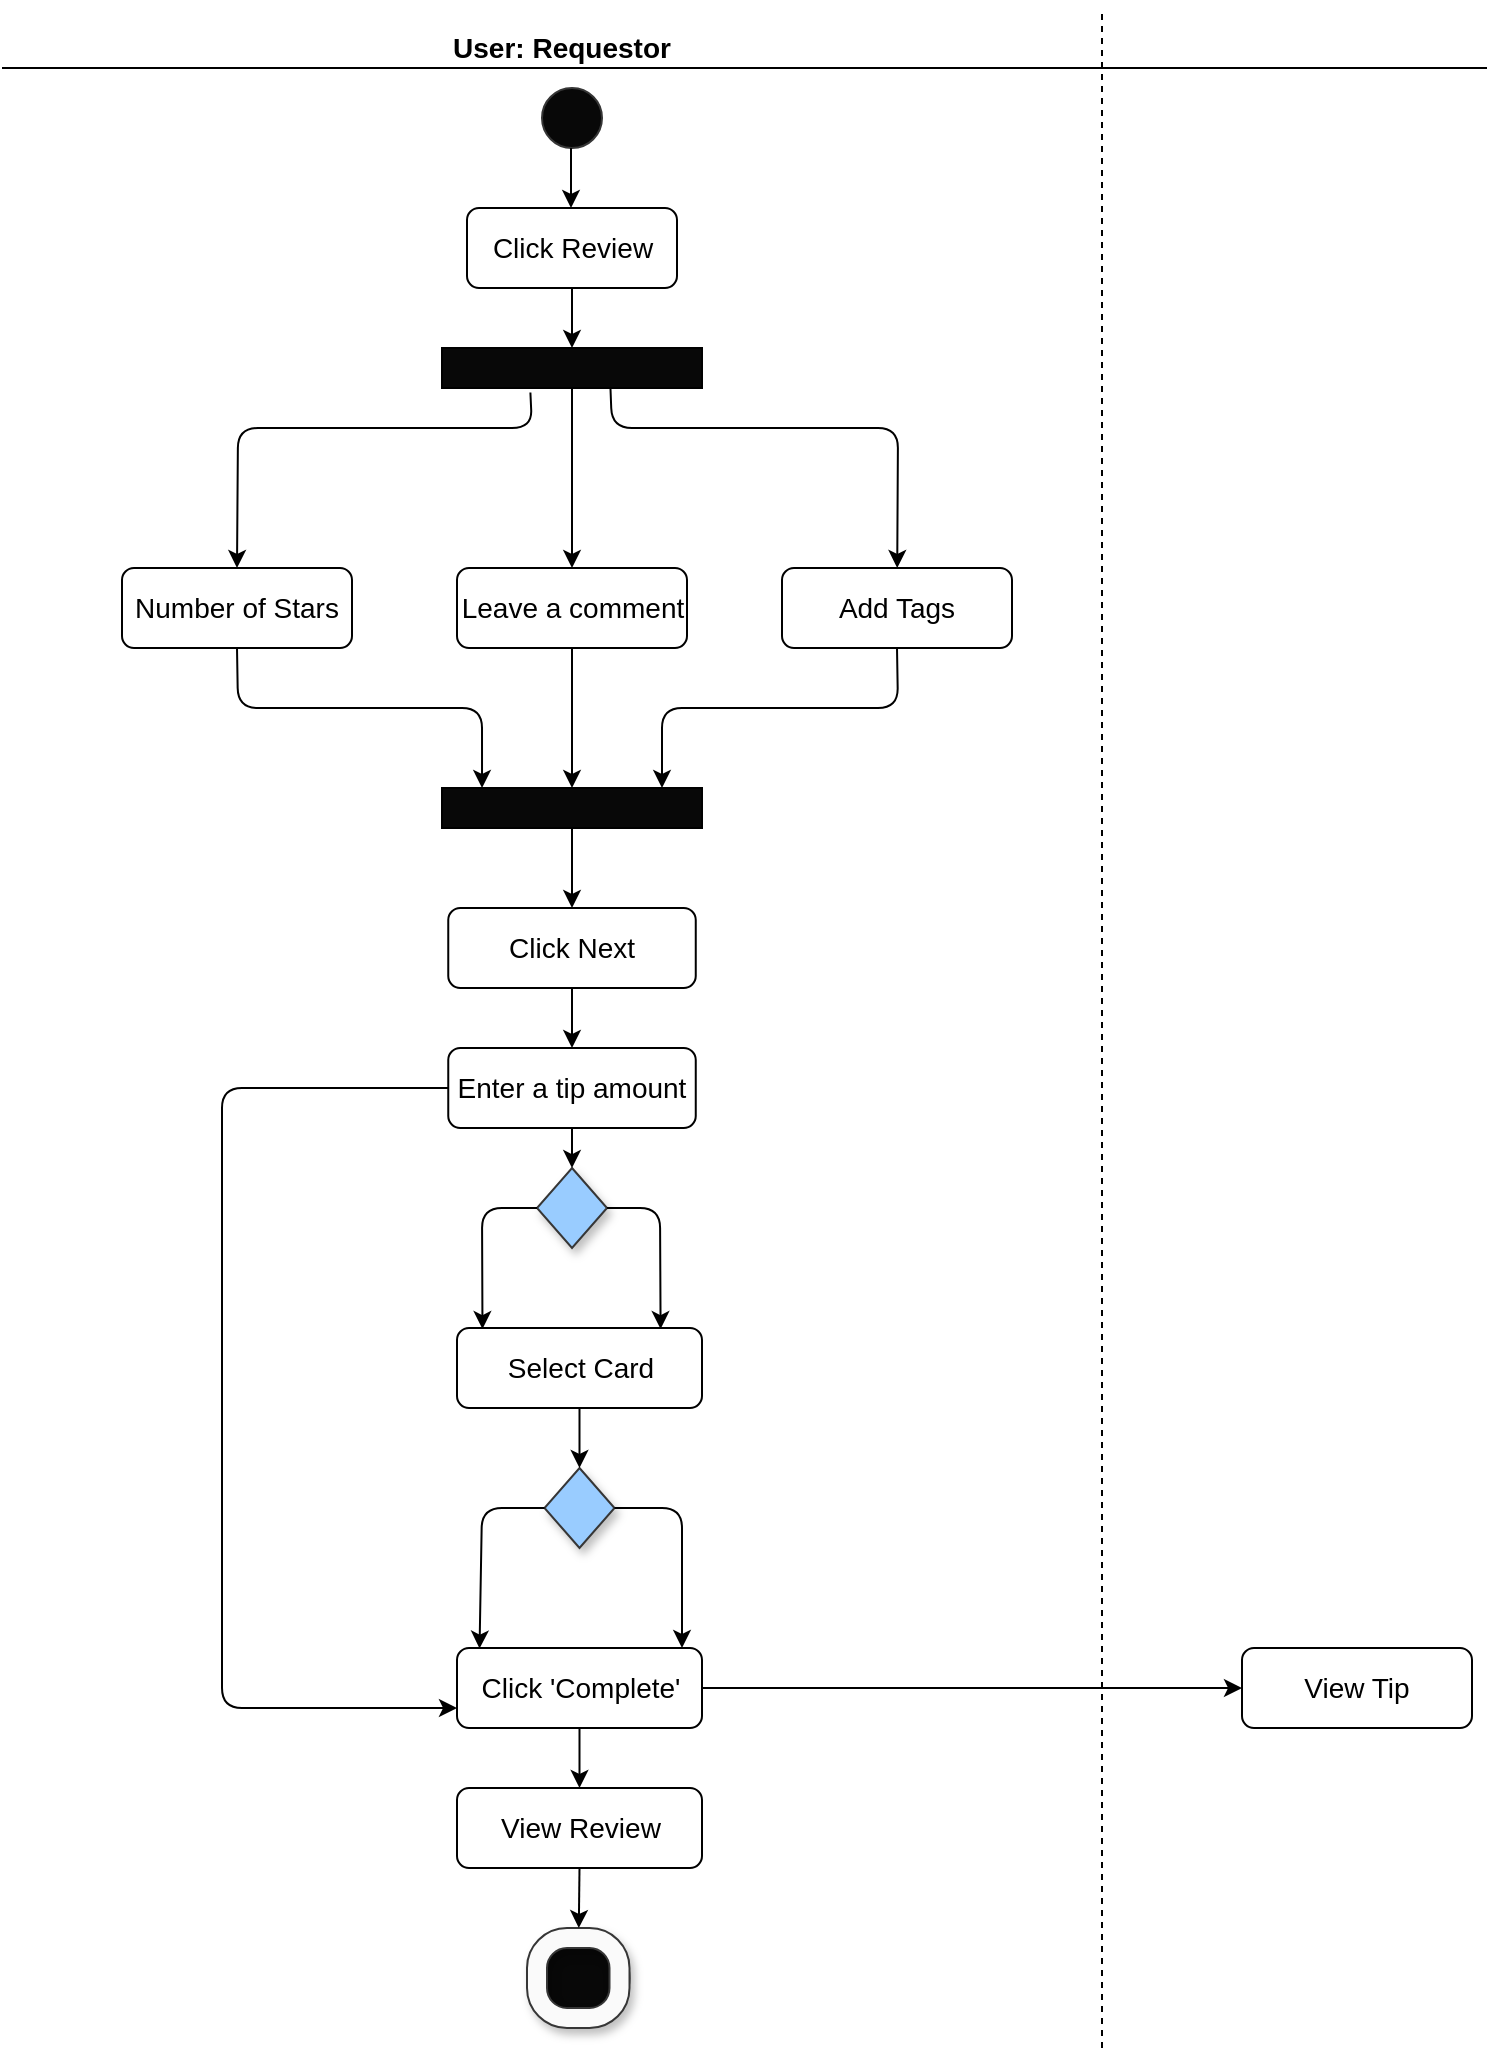 <mxfile version="14.4.9" type="github">
  <diagram id="Ub9wG58I_EDubNPOHQyv" name="Page-1">
    <mxGraphModel dx="2131" dy="854" grid="1" gridSize="10" guides="1" tooltips="1" connect="1" arrows="1" fold="1" page="1" pageScale="1" pageWidth="850" pageHeight="1100" math="0" shadow="0">
      <root>
        <mxCell id="0" />
        <mxCell id="1" parent="0" />
        <mxCell id="TrRocwraU-rzcqvqFi1y-1" value="" style="ellipse;whiteSpace=wrap;html=1;aspect=fixed;strokeColor=#363636;shadow=0;fillColor=#080808;" vertex="1" parent="1">
          <mxGeometry x="320" y="50" width="30" height="30" as="geometry" />
        </mxCell>
        <mxCell id="TrRocwraU-rzcqvqFi1y-2" value="&lt;font style=&quot;font-size: 14px&quot;&gt;Click Review&lt;/font&gt;" style="rounded=1;whiteSpace=wrap;html=1;" vertex="1" parent="1">
          <mxGeometry x="282.5" y="110" width="105" height="40" as="geometry" />
        </mxCell>
        <mxCell id="TrRocwraU-rzcqvqFi1y-4" value="" style="endArrow=classic;html=1;exitX=0.5;exitY=1;exitDx=0;exitDy=0;entryX=0.5;entryY=0;entryDx=0;entryDy=0;" edge="1" parent="1">
          <mxGeometry width="50" height="50" relative="1" as="geometry">
            <mxPoint x="334.5" y="80" as="sourcePoint" />
            <mxPoint x="334.5" y="110" as="targetPoint" />
          </mxGeometry>
        </mxCell>
        <mxCell id="TrRocwraU-rzcqvqFi1y-5" value="" style="endArrow=classic;html=1;entryX=0.5;entryY=0;entryDx=0;entryDy=0;" edge="1" parent="1" target="TrRocwraU-rzcqvqFi1y-6">
          <mxGeometry width="50" height="50" relative="1" as="geometry">
            <mxPoint x="335" y="150" as="sourcePoint" />
            <mxPoint x="334.5" y="190" as="targetPoint" />
            <Array as="points">
              <mxPoint x="335" y="180" />
            </Array>
          </mxGeometry>
        </mxCell>
        <mxCell id="TrRocwraU-rzcqvqFi1y-6" value="" style="rounded=0;whiteSpace=wrap;html=1;fillColor=#080808;" vertex="1" parent="1">
          <mxGeometry x="270" y="180" width="130" height="20" as="geometry" />
        </mxCell>
        <mxCell id="TrRocwraU-rzcqvqFi1y-7" value="&lt;font style=&quot;font-size: 14px&quot;&gt;Number of Stars&lt;/font&gt;" style="rounded=1;whiteSpace=wrap;html=1;" vertex="1" parent="1">
          <mxGeometry x="110" y="290" width="115" height="40" as="geometry" />
        </mxCell>
        <mxCell id="TrRocwraU-rzcqvqFi1y-8" value="&lt;font style=&quot;font-size: 14px&quot;&gt;Leave a comment&lt;/font&gt;" style="rounded=1;whiteSpace=wrap;html=1;" vertex="1" parent="1">
          <mxGeometry x="277.5" y="290" width="115" height="40" as="geometry" />
        </mxCell>
        <mxCell id="TrRocwraU-rzcqvqFi1y-9" value="&lt;font style=&quot;font-size: 14px&quot;&gt;Add Tags&lt;/font&gt;" style="rounded=1;whiteSpace=wrap;html=1;" vertex="1" parent="1">
          <mxGeometry x="440" y="290" width="115" height="40" as="geometry" />
        </mxCell>
        <mxCell id="TrRocwraU-rzcqvqFi1y-10" value="" style="rounded=0;whiteSpace=wrap;html=1;fillColor=#080808;" vertex="1" parent="1">
          <mxGeometry x="270" y="400" width="130" height="20" as="geometry" />
        </mxCell>
        <mxCell id="TrRocwraU-rzcqvqFi1y-11" value="&lt;font style=&quot;font-size: 14px&quot;&gt;Click Next&lt;/font&gt;" style="rounded=1;whiteSpace=wrap;html=1;" vertex="1" parent="1">
          <mxGeometry x="273.13" y="460" width="123.75" height="40" as="geometry" />
        </mxCell>
        <mxCell id="TrRocwraU-rzcqvqFi1y-12" value="&lt;font style=&quot;font-size: 14px&quot;&gt;Enter a tip amount&lt;/font&gt;" style="rounded=1;whiteSpace=wrap;html=1;" vertex="1" parent="1">
          <mxGeometry x="273.13" y="530" width="123.75" height="40" as="geometry" />
        </mxCell>
        <mxCell id="TrRocwraU-rzcqvqFi1y-13" value="&lt;font style=&quot;font-size: 14px&quot;&gt;Select Card&lt;/font&gt;" style="rounded=1;whiteSpace=wrap;html=1;" vertex="1" parent="1">
          <mxGeometry x="277.5" y="670" width="122.5" height="40" as="geometry" />
        </mxCell>
        <mxCell id="TrRocwraU-rzcqvqFi1y-14" value="&lt;font style=&quot;font-size: 14px&quot;&gt;Click &#39;Complete&#39;&lt;/font&gt;" style="rounded=1;whiteSpace=wrap;html=1;" vertex="1" parent="1">
          <mxGeometry x="277.5" y="830" width="122.5" height="40" as="geometry" />
        </mxCell>
        <mxCell id="TrRocwraU-rzcqvqFi1y-15" value="" style="ellipse;whiteSpace=wrap;html=1;aspect=fixed;shadow=0;strokeColor=#363636;fillColor=#080808;" vertex="1" parent="1">
          <mxGeometry x="313.75" y="970" width="50" height="50" as="geometry" />
        </mxCell>
        <mxCell id="TrRocwraU-rzcqvqFi1y-16" value="" style="verticalLabelPosition=bottom;verticalAlign=top;html=1;shape=mxgraph.basic.rounded_frame;dx=10;shadow=1;strokeColor=#363636;fillColor=#FAFAFA;" vertex="1" parent="1">
          <mxGeometry x="312.5" y="970" width="51.25" height="50" as="geometry" />
        </mxCell>
        <mxCell id="TrRocwraU-rzcqvqFi1y-17" value="&lt;font style=&quot;font-size: 14px&quot;&gt;View Review&lt;/font&gt;" style="rounded=1;whiteSpace=wrap;html=1;" vertex="1" parent="1">
          <mxGeometry x="277.5" y="900" width="122.5" height="40" as="geometry" />
        </mxCell>
        <mxCell id="TrRocwraU-rzcqvqFi1y-18" value="&lt;font style=&quot;font-size: 14px&quot;&gt;View Tip&lt;/font&gt;" style="rounded=1;whiteSpace=wrap;html=1;" vertex="1" parent="1">
          <mxGeometry x="670" y="830" width="115" height="40" as="geometry" />
        </mxCell>
        <mxCell id="TrRocwraU-rzcqvqFi1y-20" value="" style="rhombus;whiteSpace=wrap;html=1;shadow=1;strokeColor=#363636;fillColor=#99CCFF;" vertex="1" parent="1">
          <mxGeometry x="317.51" y="590" width="35" height="40" as="geometry" />
        </mxCell>
        <mxCell id="TrRocwraU-rzcqvqFi1y-24" value="" style="rhombus;whiteSpace=wrap;html=1;shadow=1;strokeColor=#363636;fillColor=#99CCFF;" vertex="1" parent="1">
          <mxGeometry x="321.25" y="740" width="35" height="40" as="geometry" />
        </mxCell>
        <mxCell id="TrRocwraU-rzcqvqFi1y-27" value="" style="endArrow=classic;html=1;exitX=0.5;exitY=1;exitDx=0;exitDy=0;" edge="1" parent="1" source="TrRocwraU-rzcqvqFi1y-6" target="TrRocwraU-rzcqvqFi1y-8">
          <mxGeometry width="50" height="50" relative="1" as="geometry">
            <mxPoint x="410" y="380" as="sourcePoint" />
            <mxPoint x="460" y="330" as="targetPoint" />
          </mxGeometry>
        </mxCell>
        <mxCell id="TrRocwraU-rzcqvqFi1y-28" value="" style="endArrow=classic;html=1;exitX=0.34;exitY=1.113;exitDx=0;exitDy=0;entryX=0.5;entryY=0;entryDx=0;entryDy=0;exitPerimeter=0;" edge="1" parent="1" source="TrRocwraU-rzcqvqFi1y-6" target="TrRocwraU-rzcqvqFi1y-7">
          <mxGeometry width="50" height="50" relative="1" as="geometry">
            <mxPoint x="410" y="380" as="sourcePoint" />
            <mxPoint x="170" y="220" as="targetPoint" />
            <Array as="points">
              <mxPoint x="315" y="220" />
              <mxPoint x="168" y="220" />
            </Array>
          </mxGeometry>
        </mxCell>
        <mxCell id="TrRocwraU-rzcqvqFi1y-29" value="" style="endArrow=classic;html=1;exitX=0.648;exitY=1.013;exitDx=0;exitDy=0;exitPerimeter=0;" edge="1" parent="1" source="TrRocwraU-rzcqvqFi1y-6" target="TrRocwraU-rzcqvqFi1y-9">
          <mxGeometry width="50" height="50" relative="1" as="geometry">
            <mxPoint x="410" y="380" as="sourcePoint" />
            <mxPoint x="520" y="220" as="targetPoint" />
            <Array as="points">
              <mxPoint x="355" y="220" />
              <mxPoint x="498" y="220" />
            </Array>
          </mxGeometry>
        </mxCell>
        <mxCell id="TrRocwraU-rzcqvqFi1y-35" value="" style="endArrow=classic;html=1;exitX=0.5;exitY=1;exitDx=0;exitDy=0;entryX=0.154;entryY=0;entryDx=0;entryDy=0;entryPerimeter=0;" edge="1" parent="1" source="TrRocwraU-rzcqvqFi1y-7" target="TrRocwraU-rzcqvqFi1y-10">
          <mxGeometry width="50" height="50" relative="1" as="geometry">
            <mxPoint x="410" y="540" as="sourcePoint" />
            <mxPoint x="168" y="460" as="targetPoint" />
            <Array as="points">
              <mxPoint x="168" y="360" />
              <mxPoint x="290" y="360" />
            </Array>
          </mxGeometry>
        </mxCell>
        <mxCell id="TrRocwraU-rzcqvqFi1y-36" value="" style="endArrow=classic;html=1;exitX=0.5;exitY=1;exitDx=0;exitDy=0;" edge="1" parent="1" source="TrRocwraU-rzcqvqFi1y-8">
          <mxGeometry width="50" height="50" relative="1" as="geometry">
            <mxPoint x="410" y="540" as="sourcePoint" />
            <mxPoint x="335" y="400" as="targetPoint" />
          </mxGeometry>
        </mxCell>
        <mxCell id="TrRocwraU-rzcqvqFi1y-37" value="" style="endArrow=classic;html=1;exitX=0.5;exitY=1;exitDx=0;exitDy=0;" edge="1" parent="1" source="TrRocwraU-rzcqvqFi1y-9">
          <mxGeometry width="50" height="50" relative="1" as="geometry">
            <mxPoint x="410" y="540" as="sourcePoint" />
            <mxPoint x="380" y="400" as="targetPoint" />
            <Array as="points">
              <mxPoint x="498" y="360" />
              <mxPoint x="380" y="360" />
            </Array>
          </mxGeometry>
        </mxCell>
        <mxCell id="TrRocwraU-rzcqvqFi1y-38" value="" style="endArrow=classic;html=1;exitX=0.5;exitY=1;exitDx=0;exitDy=0;" edge="1" parent="1" source="TrRocwraU-rzcqvqFi1y-10" target="TrRocwraU-rzcqvqFi1y-11">
          <mxGeometry width="50" height="50" relative="1" as="geometry">
            <mxPoint x="410" y="540" as="sourcePoint" />
            <mxPoint x="460" y="490" as="targetPoint" />
          </mxGeometry>
        </mxCell>
        <mxCell id="TrRocwraU-rzcqvqFi1y-39" value="" style="endArrow=classic;html=1;exitX=0.5;exitY=1;exitDx=0;exitDy=0;" edge="1" parent="1" source="TrRocwraU-rzcqvqFi1y-11" target="TrRocwraU-rzcqvqFi1y-12">
          <mxGeometry width="50" height="50" relative="1" as="geometry">
            <mxPoint x="410" y="540" as="sourcePoint" />
            <mxPoint x="460" y="490" as="targetPoint" />
          </mxGeometry>
        </mxCell>
        <mxCell id="TrRocwraU-rzcqvqFi1y-40" value="" style="endArrow=classic;html=1;exitX=0.5;exitY=1;exitDx=0;exitDy=0;" edge="1" parent="1" source="TrRocwraU-rzcqvqFi1y-12" target="TrRocwraU-rzcqvqFi1y-20">
          <mxGeometry width="50" height="50" relative="1" as="geometry">
            <mxPoint x="410" y="590" as="sourcePoint" />
            <mxPoint x="460" y="540" as="targetPoint" />
          </mxGeometry>
        </mxCell>
        <mxCell id="TrRocwraU-rzcqvqFi1y-41" value="" style="endArrow=classic;html=1;exitX=0;exitY=0.5;exitDx=0;exitDy=0;entryX=0;entryY=0.75;entryDx=0;entryDy=0;" edge="1" parent="1" source="TrRocwraU-rzcqvqFi1y-12" target="TrRocwraU-rzcqvqFi1y-14">
          <mxGeometry width="50" height="50" relative="1" as="geometry">
            <mxPoint x="410" y="760" as="sourcePoint" />
            <mxPoint x="160" y="890" as="targetPoint" />
            <Array as="points">
              <mxPoint x="160" y="550" />
              <mxPoint x="160" y="860" />
            </Array>
          </mxGeometry>
        </mxCell>
        <mxCell id="TrRocwraU-rzcqvqFi1y-42" value="" style="endArrow=classic;html=1;entryX=0.104;entryY=0.013;entryDx=0;entryDy=0;exitX=0;exitY=0.5;exitDx=0;exitDy=0;entryPerimeter=0;" edge="1" parent="1" source="TrRocwraU-rzcqvqFi1y-20" target="TrRocwraU-rzcqvqFi1y-13">
          <mxGeometry width="50" height="50" relative="1" as="geometry">
            <mxPoint x="308" y="610" as="sourcePoint" />
            <mxPoint x="460" y="790" as="targetPoint" />
            <Array as="points">
              <mxPoint x="290" y="610" />
            </Array>
          </mxGeometry>
        </mxCell>
        <mxCell id="TrRocwraU-rzcqvqFi1y-43" value="" style="endArrow=classic;html=1;entryX=0.831;entryY=0.013;entryDx=0;entryDy=0;exitX=1;exitY=0.5;exitDx=0;exitDy=0;entryPerimeter=0;" edge="1" parent="1" source="TrRocwraU-rzcqvqFi1y-20" target="TrRocwraU-rzcqvqFi1y-13">
          <mxGeometry width="50" height="50" relative="1" as="geometry">
            <mxPoint x="369" y="610" as="sourcePoint" />
            <mxPoint x="460" y="790" as="targetPoint" />
            <Array as="points">
              <mxPoint x="379" y="610" />
            </Array>
          </mxGeometry>
        </mxCell>
        <mxCell id="TrRocwraU-rzcqvqFi1y-44" value="" style="endArrow=classic;html=1;exitX=0.5;exitY=1;exitDx=0;exitDy=0;entryX=0.5;entryY=0;entryDx=0;entryDy=0;" edge="1" parent="1" source="TrRocwraU-rzcqvqFi1y-13" target="TrRocwraU-rzcqvqFi1y-24">
          <mxGeometry width="50" height="50" relative="1" as="geometry">
            <mxPoint x="410" y="660" as="sourcePoint" />
            <mxPoint x="460" y="610" as="targetPoint" />
          </mxGeometry>
        </mxCell>
        <mxCell id="TrRocwraU-rzcqvqFi1y-45" value="" style="endArrow=classic;html=1;exitX=1;exitY=0.5;exitDx=0;exitDy=0;" edge="1" parent="1" source="TrRocwraU-rzcqvqFi1y-24">
          <mxGeometry width="50" height="50" relative="1" as="geometry">
            <mxPoint x="410" y="860" as="sourcePoint" />
            <mxPoint x="390" y="830" as="targetPoint" />
            <Array as="points">
              <mxPoint x="390" y="760" />
            </Array>
          </mxGeometry>
        </mxCell>
        <mxCell id="TrRocwraU-rzcqvqFi1y-46" value="" style="endArrow=classic;html=1;exitX=0;exitY=0.5;exitDx=0;exitDy=0;entryX=0.092;entryY=0.007;entryDx=0;entryDy=0;entryPerimeter=0;" edge="1" parent="1" source="TrRocwraU-rzcqvqFi1y-24" target="TrRocwraU-rzcqvqFi1y-14">
          <mxGeometry width="50" height="50" relative="1" as="geometry">
            <mxPoint x="410" y="760" as="sourcePoint" />
            <mxPoint x="260" y="760" as="targetPoint" />
            <Array as="points">
              <mxPoint x="290" y="760" />
            </Array>
          </mxGeometry>
        </mxCell>
        <mxCell id="TrRocwraU-rzcqvqFi1y-47" value="" style="endArrow=classic;html=1;exitX=0.5;exitY=1;exitDx=0;exitDy=0;entryX=0.5;entryY=0;entryDx=0;entryDy=0;" edge="1" parent="1" source="TrRocwraU-rzcqvqFi1y-14" target="TrRocwraU-rzcqvqFi1y-17">
          <mxGeometry width="50" height="50" relative="1" as="geometry">
            <mxPoint x="410" y="830" as="sourcePoint" />
            <mxPoint x="460" y="780" as="targetPoint" />
          </mxGeometry>
        </mxCell>
        <mxCell id="TrRocwraU-rzcqvqFi1y-48" value="" style="endArrow=classic;html=1;exitX=0.5;exitY=1;exitDx=0;exitDy=0;" edge="1" parent="1" source="TrRocwraU-rzcqvqFi1y-17" target="TrRocwraU-rzcqvqFi1y-16">
          <mxGeometry width="50" height="50" relative="1" as="geometry">
            <mxPoint x="410" y="830" as="sourcePoint" />
            <mxPoint x="460" y="780" as="targetPoint" />
          </mxGeometry>
        </mxCell>
        <mxCell id="TrRocwraU-rzcqvqFi1y-49" value="" style="endArrow=classic;html=1;exitX=1;exitY=0.5;exitDx=0;exitDy=0;" edge="1" parent="1" source="TrRocwraU-rzcqvqFi1y-14" target="TrRocwraU-rzcqvqFi1y-18">
          <mxGeometry width="50" height="50" relative="1" as="geometry">
            <mxPoint x="410" y="610" as="sourcePoint" />
            <mxPoint x="460" y="560" as="targetPoint" />
          </mxGeometry>
        </mxCell>
        <mxCell id="TrRocwraU-rzcqvqFi1y-50" value="" style="endArrow=none;dashed=1;html=1;" edge="1" parent="1">
          <mxGeometry width="50" height="50" relative="1" as="geometry">
            <mxPoint x="600" y="1030" as="sourcePoint" />
            <mxPoint x="600" y="10" as="targetPoint" />
          </mxGeometry>
        </mxCell>
        <mxCell id="TrRocwraU-rzcqvqFi1y-51" value="" style="endArrow=none;html=1;" edge="1" parent="1">
          <mxGeometry width="50" height="50" relative="1" as="geometry">
            <mxPoint x="50" y="40" as="sourcePoint" />
            <mxPoint x="792.5" y="40" as="targetPoint" />
          </mxGeometry>
        </mxCell>
        <mxCell id="TrRocwraU-rzcqvqFi1y-52" value="&lt;font style=&quot;font-size: 14px&quot;&gt;&lt;b&gt;User: Requestor&lt;/b&gt;&lt;/font&gt;" style="text;html=1;strokeColor=none;fillColor=none;align=center;verticalAlign=middle;whiteSpace=wrap;rounded=0;shadow=1;" vertex="1" parent="1">
          <mxGeometry x="240" y="10" width="180" height="40" as="geometry" />
        </mxCell>
      </root>
    </mxGraphModel>
  </diagram>
</mxfile>
